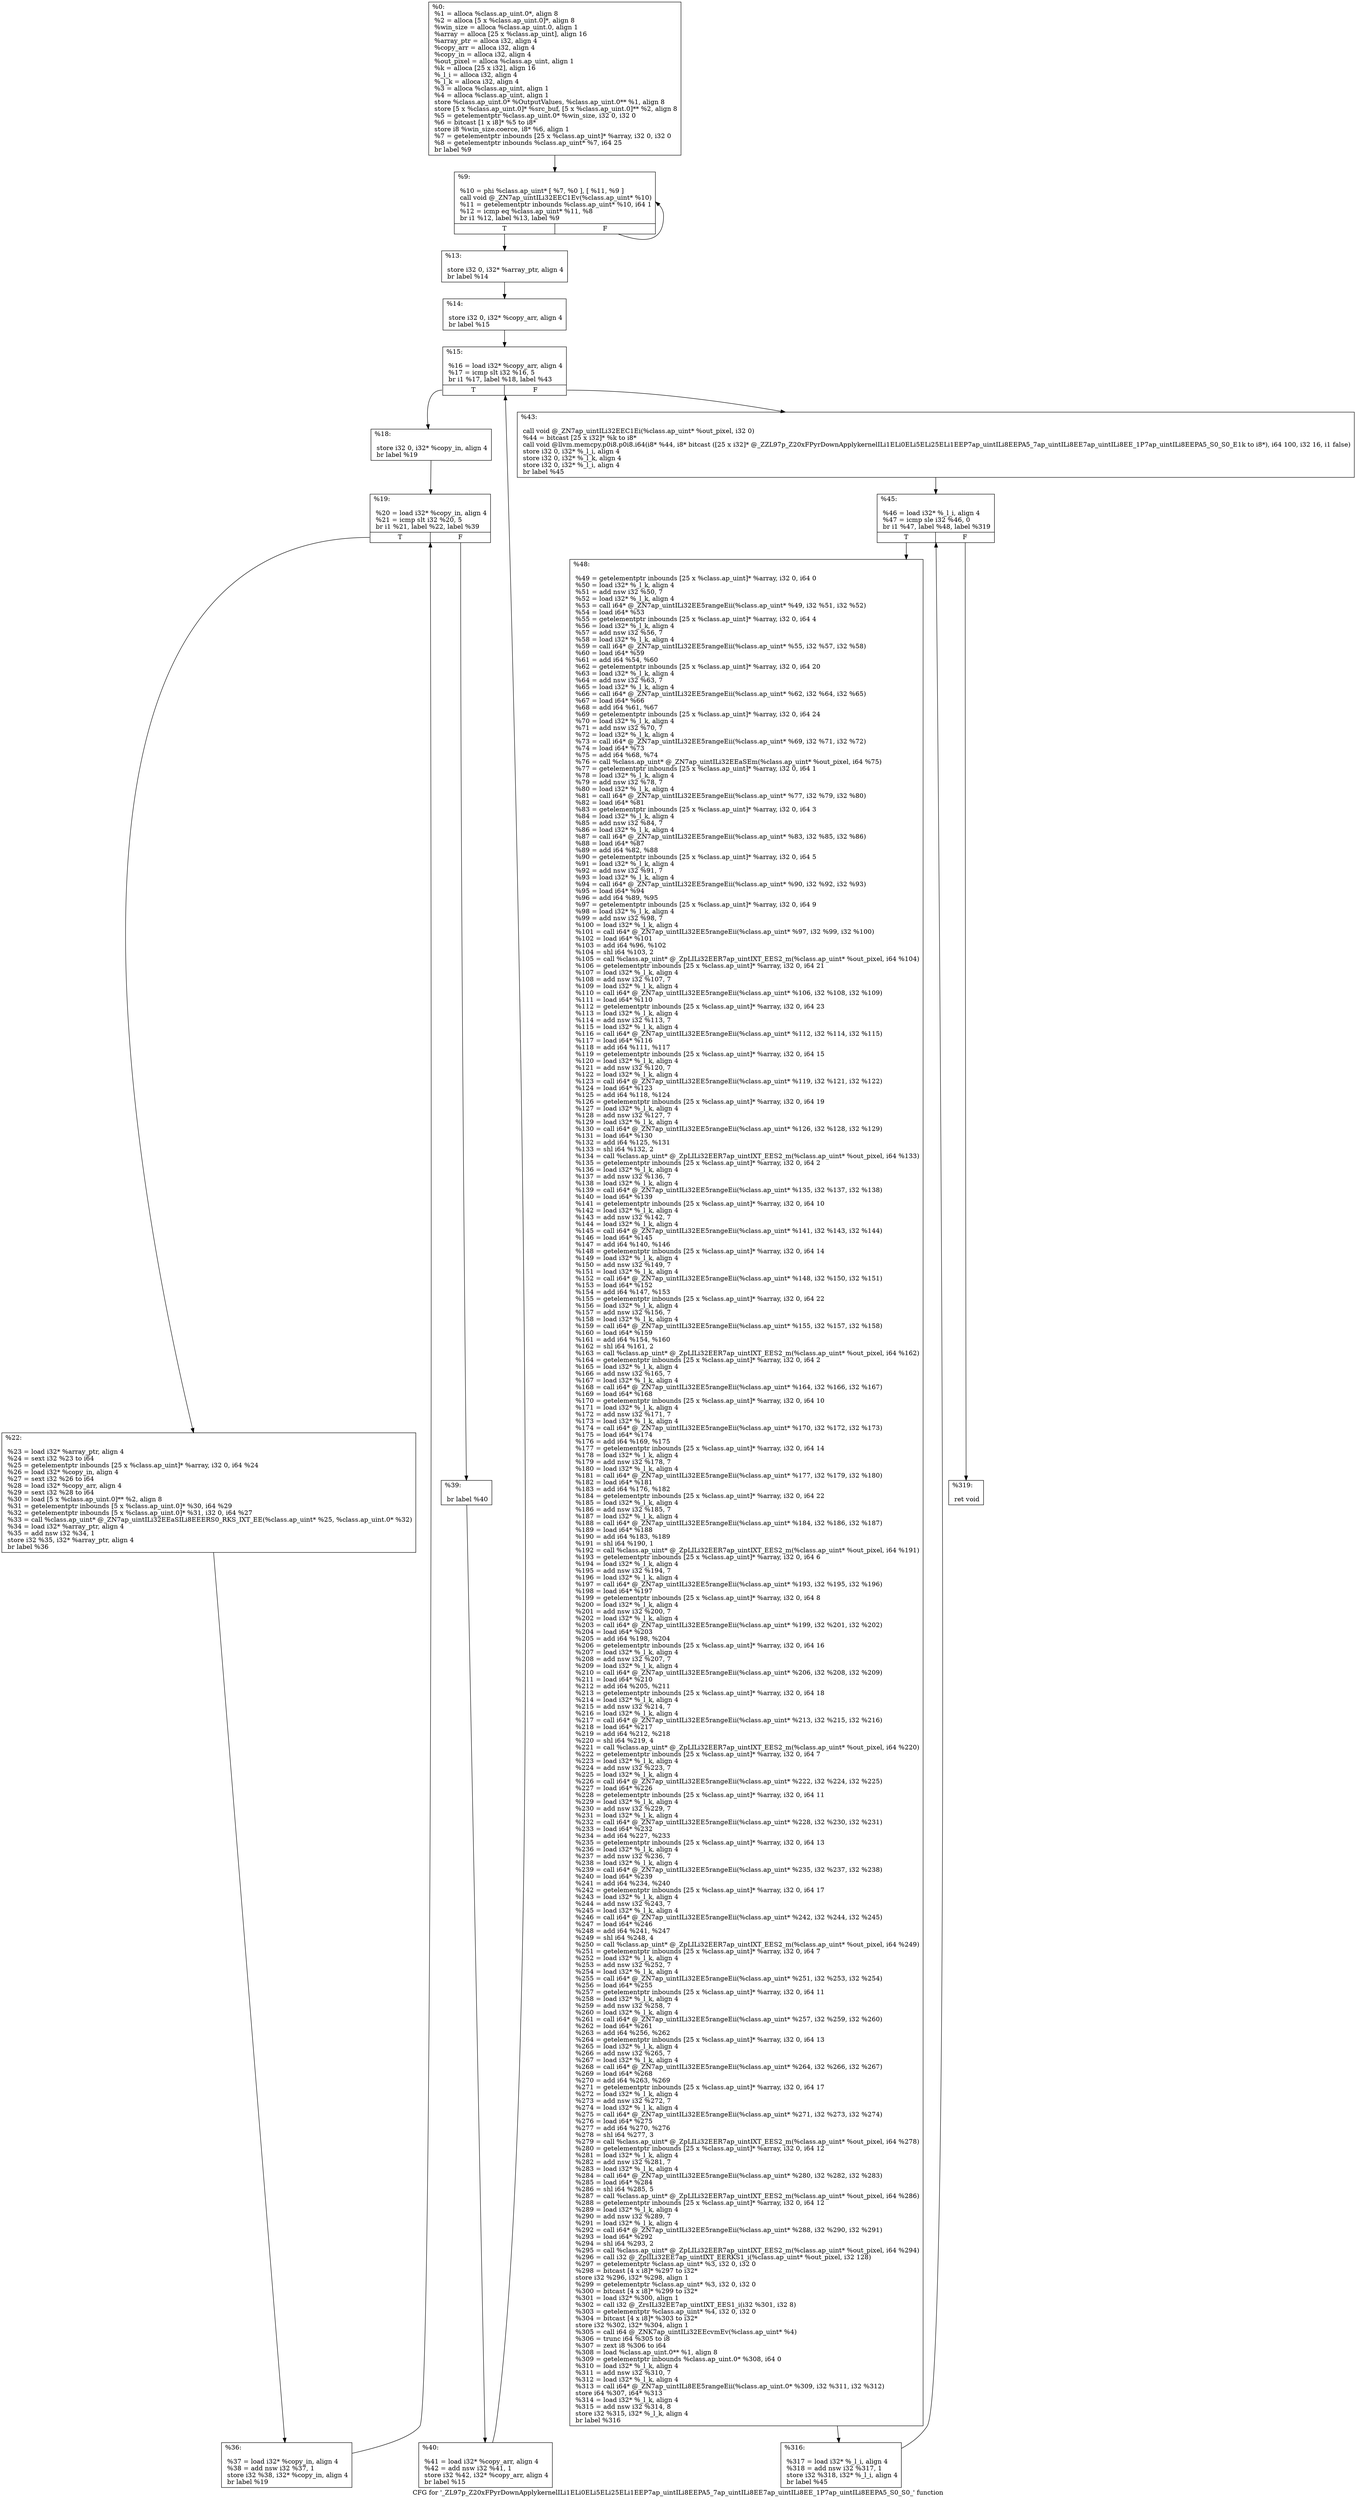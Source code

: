 digraph "CFG for '_ZL97p_Z20xFPyrDownApplykernelILi1ELi0ELi5ELi25ELi1EEP7ap_uintILi8EEPA5_7ap_uintILi8EE7ap_uintILi8EE_1P7ap_uintILi8EEPA5_S0_S0_' function" {
	label="CFG for '_ZL97p_Z20xFPyrDownApplykernelILi1ELi0ELi5ELi25ELi1EEP7ap_uintILi8EEPA5_7ap_uintILi8EE7ap_uintILi8EE_1P7ap_uintILi8EEPA5_S0_S0_' function";

	Node0x3107440 [shape=record,label="{%0:\l  %1 = alloca %class.ap_uint.0*, align 8\l  %2 = alloca [5 x %class.ap_uint.0]*, align 8\l  %win_size = alloca %class.ap_uint.0, align 1\l  %array = alloca [25 x %class.ap_uint], align 16\l  %array_ptr = alloca i32, align 4\l  %copy_arr = alloca i32, align 4\l  %copy_in = alloca i32, align 4\l  %out_pixel = alloca %class.ap_uint, align 1\l  %k = alloca [25 x i32], align 16\l  %_l_i = alloca i32, align 4\l  %_l_k = alloca i32, align 4\l  %3 = alloca %class.ap_uint, align 1\l  %4 = alloca %class.ap_uint, align 1\l  store %class.ap_uint.0* %OutputValues, %class.ap_uint.0** %1, align 8\l  store [5 x %class.ap_uint.0]* %src_buf, [5 x %class.ap_uint.0]** %2, align 8\l  %5 = getelementptr %class.ap_uint.0* %win_size, i32 0, i32 0\l  %6 = bitcast [1 x i8]* %5 to i8*\l  store i8 %win_size.coerce, i8* %6, align 1\l  %7 = getelementptr inbounds [25 x %class.ap_uint]* %array, i32 0, i32 0\l  %8 = getelementptr inbounds %class.ap_uint* %7, i64 25\l  br label %9\l}"];
	Node0x3107440 -> Node0x310b970;
	Node0x310b970 [shape=record,label="{%9:\l\l  %10 = phi %class.ap_uint* [ %7, %0 ], [ %11, %9 ]\l  call void @_ZN7ap_uintILi32EEC1Ev(%class.ap_uint* %10)\l  %11 = getelementptr inbounds %class.ap_uint* %10, i64 1\l  %12 = icmp eq %class.ap_uint* %11, %8\l  br i1 %12, label %13, label %9\l|{<s0>T|<s1>F}}"];
	Node0x310b970:s0 -> Node0x3105e40;
	Node0x310b970:s1 -> Node0x310b970;
	Node0x3105e40 [shape=record,label="{%13:\l\l  store i32 0, i32* %array_ptr, align 4\l  br label %14\l}"];
	Node0x3105e40 -> Node0x3110c80;
	Node0x3110c80 [shape=record,label="{%14:\l\l  store i32 0, i32* %copy_arr, align 4\l  br label %15\l}"];
	Node0x3110c80 -> Node0x3110df0;
	Node0x3110df0 [shape=record,label="{%15:\l\l  %16 = load i32* %copy_arr, align 4\l  %17 = icmp slt i32 %16, 5\l  br i1 %17, label %18, label %43\l|{<s0>T|<s1>F}}"];
	Node0x3110df0:s0 -> Node0x3110f50;
	Node0x3110df0:s1 -> Node0x3110fb0;
	Node0x3110f50 [shape=record,label="{%18:\l\l  store i32 0, i32* %copy_in, align 4\l  br label %19\l}"];
	Node0x3110f50 -> Node0x3111150;
	Node0x3111150 [shape=record,label="{%19:\l\l  %20 = load i32* %copy_in, align 4\l  %21 = icmp slt i32 %20, 5\l  br i1 %21, label %22, label %39\l|{<s0>T|<s1>F}}"];
	Node0x3111150:s0 -> Node0x3111340;
	Node0x3111150:s1 -> Node0x31113a0;
	Node0x3111340 [shape=record,label="{%22:\l\l  %23 = load i32* %array_ptr, align 4\l  %24 = sext i32 %23 to i64\l  %25 = getelementptr inbounds [25 x %class.ap_uint]* %array, i32 0, i64 %24\l  %26 = load i32* %copy_in, align 4\l  %27 = sext i32 %26 to i64\l  %28 = load i32* %copy_arr, align 4\l  %29 = sext i32 %28 to i64\l  %30 = load [5 x %class.ap_uint.0]** %2, align 8\l  %31 = getelementptr inbounds [5 x %class.ap_uint.0]* %30, i64 %29\l  %32 = getelementptr inbounds [5 x %class.ap_uint.0]* %31, i32 0, i64 %27\l  %33 = call %class.ap_uint* @_ZN7ap_uintILi32EEaSILi8EEERS0_RKS_IXT_EE(%class.ap_uint* %25, %class.ap_uint.0* %32)\l  %34 = load i32* %array_ptr, align 4\l  %35 = add nsw i32 %34, 1\l  store i32 %35, i32* %array_ptr, align 4\l  br label %36\l}"];
	Node0x3111340 -> Node0x3111d60;
	Node0x3111d60 [shape=record,label="{%36:\l\l  %37 = load i32* %copy_in, align 4\l  %38 = add nsw i32 %37, 1\l  store i32 %38, i32* %copy_in, align 4\l  br label %19\l}"];
	Node0x3111d60 -> Node0x3111150;
	Node0x31113a0 [shape=record,label="{%39:\l\l  br label %40\l}"];
	Node0x31113a0 -> Node0x3112060;
	Node0x3112060 [shape=record,label="{%40:\l\l  %41 = load i32* %copy_arr, align 4\l  %42 = add nsw i32 %41, 1\l  store i32 %42, i32* %copy_arr, align 4\l  br label %15\l}"];
	Node0x3112060 -> Node0x3110df0;
	Node0x3110fb0 [shape=record,label="{%43:\l\l  call void @_ZN7ap_uintILi32EEC1Ei(%class.ap_uint* %out_pixel, i32 0)\l  %44 = bitcast [25 x i32]* %k to i8*\l  call void @llvm.memcpy.p0i8.p0i8.i64(i8* %44, i8* bitcast ([25 x i32]* @_ZZL97p_Z20xFPyrDownApplykernelILi1ELi0ELi5ELi25ELi1EEP7ap_uintILi8EEPA5_7ap_uintILi8EE7ap_uintILi8EE_1P7ap_uintILi8EEPA5_S0_S0_E1k to i8*), i64 100, i32 16, i1 false)\l  store i32 0, i32* %_l_i, align 4\l  store i32 0, i32* %_l_k, align 4\l  store i32 0, i32* %_l_i, align 4\l  br label %45\l}"];
	Node0x3110fb0 -> Node0x3112a00;
	Node0x3112a00 [shape=record,label="{%45:\l\l  %46 = load i32* %_l_i, align 4\l  %47 = icmp sle i32 %46, 0\l  br i1 %47, label %48, label %319\l|{<s0>T|<s1>F}}"];
	Node0x3112a00:s0 -> Node0x3112bf0;
	Node0x3112a00:s1 -> Node0x3112c50;
	Node0x3112bf0 [shape=record,label="{%48:\l\l  %49 = getelementptr inbounds [25 x %class.ap_uint]* %array, i32 0, i64 0\l  %50 = load i32* %_l_k, align 4\l  %51 = add nsw i32 %50, 7\l  %52 = load i32* %_l_k, align 4\l  %53 = call i64* @_ZN7ap_uintILi32EE5rangeEii(%class.ap_uint* %49, i32 %51, i32 %52)\l  %54 = load i64* %53\l  %55 = getelementptr inbounds [25 x %class.ap_uint]* %array, i32 0, i64 4\l  %56 = load i32* %_l_k, align 4\l  %57 = add nsw i32 %56, 7\l  %58 = load i32* %_l_k, align 4\l  %59 = call i64* @_ZN7ap_uintILi32EE5rangeEii(%class.ap_uint* %55, i32 %57, i32 %58)\l  %60 = load i64* %59\l  %61 = add i64 %54, %60\l  %62 = getelementptr inbounds [25 x %class.ap_uint]* %array, i32 0, i64 20\l  %63 = load i32* %_l_k, align 4\l  %64 = add nsw i32 %63, 7\l  %65 = load i32* %_l_k, align 4\l  %66 = call i64* @_ZN7ap_uintILi32EE5rangeEii(%class.ap_uint* %62, i32 %64, i32 %65)\l  %67 = load i64* %66\l  %68 = add i64 %61, %67\l  %69 = getelementptr inbounds [25 x %class.ap_uint]* %array, i32 0, i64 24\l  %70 = load i32* %_l_k, align 4\l  %71 = add nsw i32 %70, 7\l  %72 = load i32* %_l_k, align 4\l  %73 = call i64* @_ZN7ap_uintILi32EE5rangeEii(%class.ap_uint* %69, i32 %71, i32 %72)\l  %74 = load i64* %73\l  %75 = add i64 %68, %74\l  %76 = call %class.ap_uint* @_ZN7ap_uintILi32EEaSEm(%class.ap_uint* %out_pixel, i64 %75)\l  %77 = getelementptr inbounds [25 x %class.ap_uint]* %array, i32 0, i64 1\l  %78 = load i32* %_l_k, align 4\l  %79 = add nsw i32 %78, 7\l  %80 = load i32* %_l_k, align 4\l  %81 = call i64* @_ZN7ap_uintILi32EE5rangeEii(%class.ap_uint* %77, i32 %79, i32 %80)\l  %82 = load i64* %81\l  %83 = getelementptr inbounds [25 x %class.ap_uint]* %array, i32 0, i64 3\l  %84 = load i32* %_l_k, align 4\l  %85 = add nsw i32 %84, 7\l  %86 = load i32* %_l_k, align 4\l  %87 = call i64* @_ZN7ap_uintILi32EE5rangeEii(%class.ap_uint* %83, i32 %85, i32 %86)\l  %88 = load i64* %87\l  %89 = add i64 %82, %88\l  %90 = getelementptr inbounds [25 x %class.ap_uint]* %array, i32 0, i64 5\l  %91 = load i32* %_l_k, align 4\l  %92 = add nsw i32 %91, 7\l  %93 = load i32* %_l_k, align 4\l  %94 = call i64* @_ZN7ap_uintILi32EE5rangeEii(%class.ap_uint* %90, i32 %92, i32 %93)\l  %95 = load i64* %94\l  %96 = add i64 %89, %95\l  %97 = getelementptr inbounds [25 x %class.ap_uint]* %array, i32 0, i64 9\l  %98 = load i32* %_l_k, align 4\l  %99 = add nsw i32 %98, 7\l  %100 = load i32* %_l_k, align 4\l  %101 = call i64* @_ZN7ap_uintILi32EE5rangeEii(%class.ap_uint* %97, i32 %99, i32 %100)\l  %102 = load i64* %101\l  %103 = add i64 %96, %102\l  %104 = shl i64 %103, 2\l  %105 = call %class.ap_uint* @_ZpLILi32EER7ap_uintIXT_EES2_m(%class.ap_uint* %out_pixel, i64 %104)\l  %106 = getelementptr inbounds [25 x %class.ap_uint]* %array, i32 0, i64 21\l  %107 = load i32* %_l_k, align 4\l  %108 = add nsw i32 %107, 7\l  %109 = load i32* %_l_k, align 4\l  %110 = call i64* @_ZN7ap_uintILi32EE5rangeEii(%class.ap_uint* %106, i32 %108, i32 %109)\l  %111 = load i64* %110\l  %112 = getelementptr inbounds [25 x %class.ap_uint]* %array, i32 0, i64 23\l  %113 = load i32* %_l_k, align 4\l  %114 = add nsw i32 %113, 7\l  %115 = load i32* %_l_k, align 4\l  %116 = call i64* @_ZN7ap_uintILi32EE5rangeEii(%class.ap_uint* %112, i32 %114, i32 %115)\l  %117 = load i64* %116\l  %118 = add i64 %111, %117\l  %119 = getelementptr inbounds [25 x %class.ap_uint]* %array, i32 0, i64 15\l  %120 = load i32* %_l_k, align 4\l  %121 = add nsw i32 %120, 7\l  %122 = load i32* %_l_k, align 4\l  %123 = call i64* @_ZN7ap_uintILi32EE5rangeEii(%class.ap_uint* %119, i32 %121, i32 %122)\l  %124 = load i64* %123\l  %125 = add i64 %118, %124\l  %126 = getelementptr inbounds [25 x %class.ap_uint]* %array, i32 0, i64 19\l  %127 = load i32* %_l_k, align 4\l  %128 = add nsw i32 %127, 7\l  %129 = load i32* %_l_k, align 4\l  %130 = call i64* @_ZN7ap_uintILi32EE5rangeEii(%class.ap_uint* %126, i32 %128, i32 %129)\l  %131 = load i64* %130\l  %132 = add i64 %125, %131\l  %133 = shl i64 %132, 2\l  %134 = call %class.ap_uint* @_ZpLILi32EER7ap_uintIXT_EES2_m(%class.ap_uint* %out_pixel, i64 %133)\l  %135 = getelementptr inbounds [25 x %class.ap_uint]* %array, i32 0, i64 2\l  %136 = load i32* %_l_k, align 4\l  %137 = add nsw i32 %136, 7\l  %138 = load i32* %_l_k, align 4\l  %139 = call i64* @_ZN7ap_uintILi32EE5rangeEii(%class.ap_uint* %135, i32 %137, i32 %138)\l  %140 = load i64* %139\l  %141 = getelementptr inbounds [25 x %class.ap_uint]* %array, i32 0, i64 10\l  %142 = load i32* %_l_k, align 4\l  %143 = add nsw i32 %142, 7\l  %144 = load i32* %_l_k, align 4\l  %145 = call i64* @_ZN7ap_uintILi32EE5rangeEii(%class.ap_uint* %141, i32 %143, i32 %144)\l  %146 = load i64* %145\l  %147 = add i64 %140, %146\l  %148 = getelementptr inbounds [25 x %class.ap_uint]* %array, i32 0, i64 14\l  %149 = load i32* %_l_k, align 4\l  %150 = add nsw i32 %149, 7\l  %151 = load i32* %_l_k, align 4\l  %152 = call i64* @_ZN7ap_uintILi32EE5rangeEii(%class.ap_uint* %148, i32 %150, i32 %151)\l  %153 = load i64* %152\l  %154 = add i64 %147, %153\l  %155 = getelementptr inbounds [25 x %class.ap_uint]* %array, i32 0, i64 22\l  %156 = load i32* %_l_k, align 4\l  %157 = add nsw i32 %156, 7\l  %158 = load i32* %_l_k, align 4\l  %159 = call i64* @_ZN7ap_uintILi32EE5rangeEii(%class.ap_uint* %155, i32 %157, i32 %158)\l  %160 = load i64* %159\l  %161 = add i64 %154, %160\l  %162 = shl i64 %161, 2\l  %163 = call %class.ap_uint* @_ZpLILi32EER7ap_uintIXT_EES2_m(%class.ap_uint* %out_pixel, i64 %162)\l  %164 = getelementptr inbounds [25 x %class.ap_uint]* %array, i32 0, i64 2\l  %165 = load i32* %_l_k, align 4\l  %166 = add nsw i32 %165, 7\l  %167 = load i32* %_l_k, align 4\l  %168 = call i64* @_ZN7ap_uintILi32EE5rangeEii(%class.ap_uint* %164, i32 %166, i32 %167)\l  %169 = load i64* %168\l  %170 = getelementptr inbounds [25 x %class.ap_uint]* %array, i32 0, i64 10\l  %171 = load i32* %_l_k, align 4\l  %172 = add nsw i32 %171, 7\l  %173 = load i32* %_l_k, align 4\l  %174 = call i64* @_ZN7ap_uintILi32EE5rangeEii(%class.ap_uint* %170, i32 %172, i32 %173)\l  %175 = load i64* %174\l  %176 = add i64 %169, %175\l  %177 = getelementptr inbounds [25 x %class.ap_uint]* %array, i32 0, i64 14\l  %178 = load i32* %_l_k, align 4\l  %179 = add nsw i32 %178, 7\l  %180 = load i32* %_l_k, align 4\l  %181 = call i64* @_ZN7ap_uintILi32EE5rangeEii(%class.ap_uint* %177, i32 %179, i32 %180)\l  %182 = load i64* %181\l  %183 = add i64 %176, %182\l  %184 = getelementptr inbounds [25 x %class.ap_uint]* %array, i32 0, i64 22\l  %185 = load i32* %_l_k, align 4\l  %186 = add nsw i32 %185, 7\l  %187 = load i32* %_l_k, align 4\l  %188 = call i64* @_ZN7ap_uintILi32EE5rangeEii(%class.ap_uint* %184, i32 %186, i32 %187)\l  %189 = load i64* %188\l  %190 = add i64 %183, %189\l  %191 = shl i64 %190, 1\l  %192 = call %class.ap_uint* @_ZpLILi32EER7ap_uintIXT_EES2_m(%class.ap_uint* %out_pixel, i64 %191)\l  %193 = getelementptr inbounds [25 x %class.ap_uint]* %array, i32 0, i64 6\l  %194 = load i32* %_l_k, align 4\l  %195 = add nsw i32 %194, 7\l  %196 = load i32* %_l_k, align 4\l  %197 = call i64* @_ZN7ap_uintILi32EE5rangeEii(%class.ap_uint* %193, i32 %195, i32 %196)\l  %198 = load i64* %197\l  %199 = getelementptr inbounds [25 x %class.ap_uint]* %array, i32 0, i64 8\l  %200 = load i32* %_l_k, align 4\l  %201 = add nsw i32 %200, 7\l  %202 = load i32* %_l_k, align 4\l  %203 = call i64* @_ZN7ap_uintILi32EE5rangeEii(%class.ap_uint* %199, i32 %201, i32 %202)\l  %204 = load i64* %203\l  %205 = add i64 %198, %204\l  %206 = getelementptr inbounds [25 x %class.ap_uint]* %array, i32 0, i64 16\l  %207 = load i32* %_l_k, align 4\l  %208 = add nsw i32 %207, 7\l  %209 = load i32* %_l_k, align 4\l  %210 = call i64* @_ZN7ap_uintILi32EE5rangeEii(%class.ap_uint* %206, i32 %208, i32 %209)\l  %211 = load i64* %210\l  %212 = add i64 %205, %211\l  %213 = getelementptr inbounds [25 x %class.ap_uint]* %array, i32 0, i64 18\l  %214 = load i32* %_l_k, align 4\l  %215 = add nsw i32 %214, 7\l  %216 = load i32* %_l_k, align 4\l  %217 = call i64* @_ZN7ap_uintILi32EE5rangeEii(%class.ap_uint* %213, i32 %215, i32 %216)\l  %218 = load i64* %217\l  %219 = add i64 %212, %218\l  %220 = shl i64 %219, 4\l  %221 = call %class.ap_uint* @_ZpLILi32EER7ap_uintIXT_EES2_m(%class.ap_uint* %out_pixel, i64 %220)\l  %222 = getelementptr inbounds [25 x %class.ap_uint]* %array, i32 0, i64 7\l  %223 = load i32* %_l_k, align 4\l  %224 = add nsw i32 %223, 7\l  %225 = load i32* %_l_k, align 4\l  %226 = call i64* @_ZN7ap_uintILi32EE5rangeEii(%class.ap_uint* %222, i32 %224, i32 %225)\l  %227 = load i64* %226\l  %228 = getelementptr inbounds [25 x %class.ap_uint]* %array, i32 0, i64 11\l  %229 = load i32* %_l_k, align 4\l  %230 = add nsw i32 %229, 7\l  %231 = load i32* %_l_k, align 4\l  %232 = call i64* @_ZN7ap_uintILi32EE5rangeEii(%class.ap_uint* %228, i32 %230, i32 %231)\l  %233 = load i64* %232\l  %234 = add i64 %227, %233\l  %235 = getelementptr inbounds [25 x %class.ap_uint]* %array, i32 0, i64 13\l  %236 = load i32* %_l_k, align 4\l  %237 = add nsw i32 %236, 7\l  %238 = load i32* %_l_k, align 4\l  %239 = call i64* @_ZN7ap_uintILi32EE5rangeEii(%class.ap_uint* %235, i32 %237, i32 %238)\l  %240 = load i64* %239\l  %241 = add i64 %234, %240\l  %242 = getelementptr inbounds [25 x %class.ap_uint]* %array, i32 0, i64 17\l  %243 = load i32* %_l_k, align 4\l  %244 = add nsw i32 %243, 7\l  %245 = load i32* %_l_k, align 4\l  %246 = call i64* @_ZN7ap_uintILi32EE5rangeEii(%class.ap_uint* %242, i32 %244, i32 %245)\l  %247 = load i64* %246\l  %248 = add i64 %241, %247\l  %249 = shl i64 %248, 4\l  %250 = call %class.ap_uint* @_ZpLILi32EER7ap_uintIXT_EES2_m(%class.ap_uint* %out_pixel, i64 %249)\l  %251 = getelementptr inbounds [25 x %class.ap_uint]* %array, i32 0, i64 7\l  %252 = load i32* %_l_k, align 4\l  %253 = add nsw i32 %252, 7\l  %254 = load i32* %_l_k, align 4\l  %255 = call i64* @_ZN7ap_uintILi32EE5rangeEii(%class.ap_uint* %251, i32 %253, i32 %254)\l  %256 = load i64* %255\l  %257 = getelementptr inbounds [25 x %class.ap_uint]* %array, i32 0, i64 11\l  %258 = load i32* %_l_k, align 4\l  %259 = add nsw i32 %258, 7\l  %260 = load i32* %_l_k, align 4\l  %261 = call i64* @_ZN7ap_uintILi32EE5rangeEii(%class.ap_uint* %257, i32 %259, i32 %260)\l  %262 = load i64* %261\l  %263 = add i64 %256, %262\l  %264 = getelementptr inbounds [25 x %class.ap_uint]* %array, i32 0, i64 13\l  %265 = load i32* %_l_k, align 4\l  %266 = add nsw i32 %265, 7\l  %267 = load i32* %_l_k, align 4\l  %268 = call i64* @_ZN7ap_uintILi32EE5rangeEii(%class.ap_uint* %264, i32 %266, i32 %267)\l  %269 = load i64* %268\l  %270 = add i64 %263, %269\l  %271 = getelementptr inbounds [25 x %class.ap_uint]* %array, i32 0, i64 17\l  %272 = load i32* %_l_k, align 4\l  %273 = add nsw i32 %272, 7\l  %274 = load i32* %_l_k, align 4\l  %275 = call i64* @_ZN7ap_uintILi32EE5rangeEii(%class.ap_uint* %271, i32 %273, i32 %274)\l  %276 = load i64* %275\l  %277 = add i64 %270, %276\l  %278 = shl i64 %277, 3\l  %279 = call %class.ap_uint* @_ZpLILi32EER7ap_uintIXT_EES2_m(%class.ap_uint* %out_pixel, i64 %278)\l  %280 = getelementptr inbounds [25 x %class.ap_uint]* %array, i32 0, i64 12\l  %281 = load i32* %_l_k, align 4\l  %282 = add nsw i32 %281, 7\l  %283 = load i32* %_l_k, align 4\l  %284 = call i64* @_ZN7ap_uintILi32EE5rangeEii(%class.ap_uint* %280, i32 %282, i32 %283)\l  %285 = load i64* %284\l  %286 = shl i64 %285, 5\l  %287 = call %class.ap_uint* @_ZpLILi32EER7ap_uintIXT_EES2_m(%class.ap_uint* %out_pixel, i64 %286)\l  %288 = getelementptr inbounds [25 x %class.ap_uint]* %array, i32 0, i64 12\l  %289 = load i32* %_l_k, align 4\l  %290 = add nsw i32 %289, 7\l  %291 = load i32* %_l_k, align 4\l  %292 = call i64* @_ZN7ap_uintILi32EE5rangeEii(%class.ap_uint* %288, i32 %290, i32 %291)\l  %293 = load i64* %292\l  %294 = shl i64 %293, 2\l  %295 = call %class.ap_uint* @_ZpLILi32EER7ap_uintIXT_EES2_m(%class.ap_uint* %out_pixel, i64 %294)\l  %296 = call i32 @_ZplILi32EE7ap_uintIXT_EERKS1_i(%class.ap_uint* %out_pixel, i32 128)\l  %297 = getelementptr %class.ap_uint* %3, i32 0, i32 0\l  %298 = bitcast [4 x i8]* %297 to i32*\l  store i32 %296, i32* %298, align 1\l  %299 = getelementptr %class.ap_uint* %3, i32 0, i32 0\l  %300 = bitcast [4 x i8]* %299 to i32*\l  %301 = load i32* %300, align 1\l  %302 = call i32 @_ZrsILi32EE7ap_uintIXT_EES1_i(i32 %301, i32 8)\l  %303 = getelementptr %class.ap_uint* %4, i32 0, i32 0\l  %304 = bitcast [4 x i8]* %303 to i32*\l  store i32 %302, i32* %304, align 1\l  %305 = call i64 @_ZNK7ap_uintILi32EEcvmEv(%class.ap_uint* %4)\l  %306 = trunc i64 %305 to i8\l  %307 = zext i8 %306 to i64\l  %308 = load %class.ap_uint.0** %1, align 8\l  %309 = getelementptr inbounds %class.ap_uint.0* %308, i64 0\l  %310 = load i32* %_l_k, align 4\l  %311 = add nsw i32 %310, 7\l  %312 = load i32* %_l_k, align 4\l  %313 = call i64* @_ZN7ap_uintILi8EE5rangeEii(%class.ap_uint.0* %309, i32 %311, i32 %312)\l  store i64 %307, i64* %313\l  %314 = load i32* %_l_k, align 4\l  %315 = add nsw i32 %314, 8\l  store i32 %315, i32* %_l_k, align 4\l  br label %316\l}"];
	Node0x3112bf0 -> Node0x311efb0;
	Node0x311efb0 [shape=record,label="{%316:\l\l  %317 = load i32* %_l_i, align 4\l  %318 = add nsw i32 %317, 1\l  store i32 %318, i32* %_l_i, align 4\l  br label %45\l}"];
	Node0x311efb0 -> Node0x3112a00;
	Node0x3112c50 [shape=record,label="{%319:\l\l  ret void\l}"];
}
